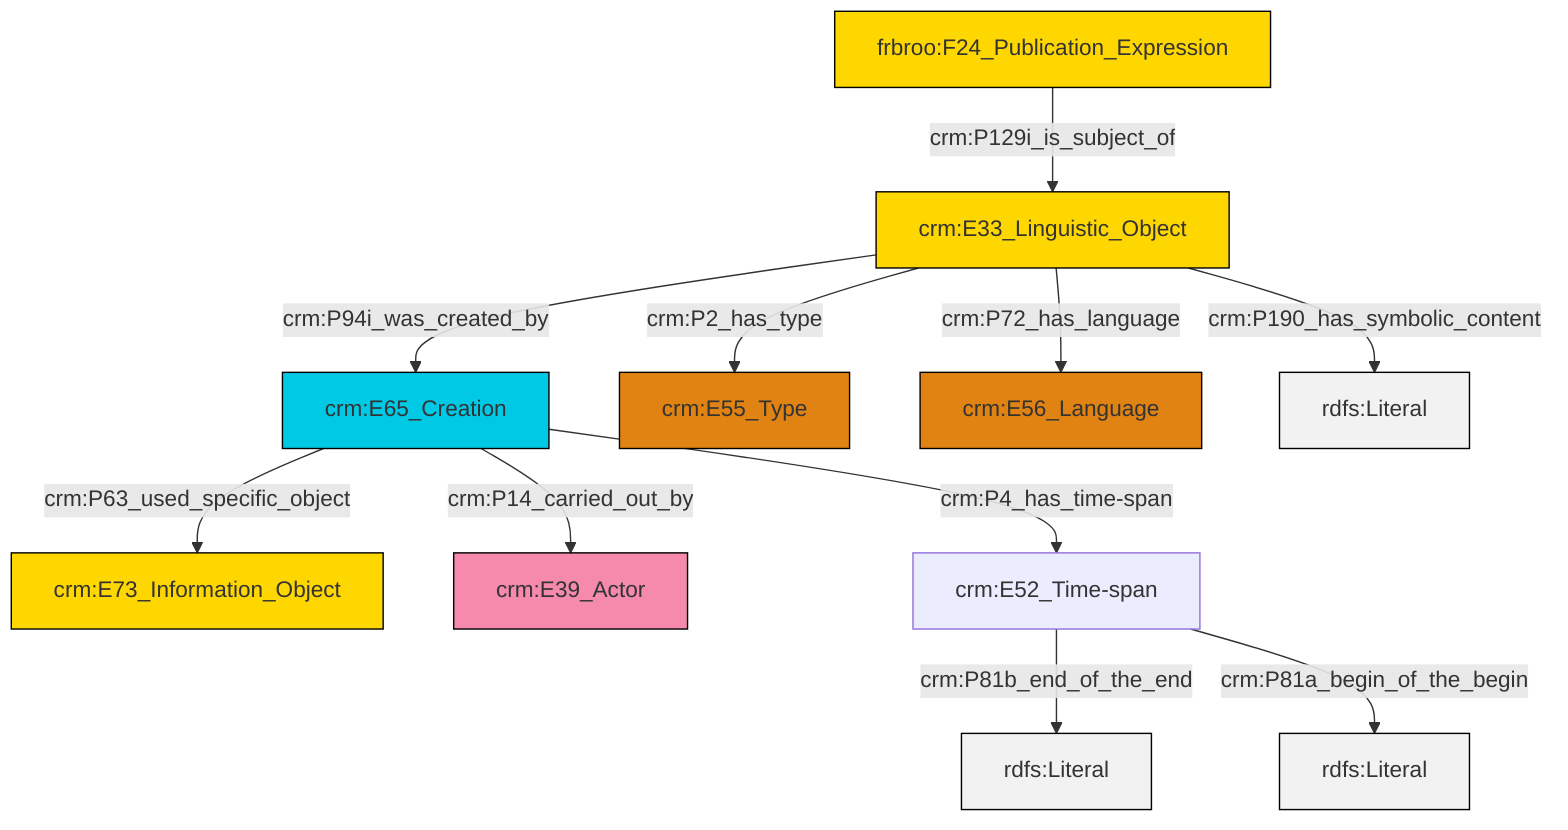 graph TD
classDef Literal fill:#f2f2f2,stroke:#000000;
classDef CRM_Entity fill:#FFFFFF,stroke:#000000;
classDef Temporal_Entity fill:#00C9E6, stroke:#000000;
classDef Type fill:#E18312, stroke:#000000;
classDef Time-Span fill:#2C9C91, stroke:#000000;
classDef Appellation fill:#FFEB7F, stroke:#000000;
classDef Place fill:#008836, stroke:#000000;
classDef Persistent_Item fill:#B266B2, stroke:#000000;
classDef Conceptual_Object fill:#FFD700, stroke:#000000;
classDef Physical_Thing fill:#D2B48C, stroke:#000000;
classDef Actor fill:#f58aad, stroke:#000000;
classDef PC_Classes fill:#4ce600, stroke:#000000;
classDef Multi fill:#cccccc,stroke:#000000;

0["crm:E65_Creation"]:::Temporal_Entity -->|crm:P63_used_specific_object| 1["crm:E73_Information_Object"]:::Conceptual_Object
0["crm:E65_Creation"]:::Temporal_Entity -->|crm:P14_carried_out_by| 2["crm:E39_Actor"]:::Actor
12["crm:E52_Time-span"]:::Default -->|crm:P81b_end_of_the_end| 13[rdfs:Literal]:::Literal
14["crm:E33_Linguistic_Object"]:::Conceptual_Object -->|crm:P94i_was_created_by| 0["crm:E65_Creation"]:::Temporal_Entity
14["crm:E33_Linguistic_Object"]:::Conceptual_Object -->|crm:P2_has_type| 6["crm:E55_Type"]:::Type
14["crm:E33_Linguistic_Object"]:::Conceptual_Object -->|crm:P190_has_symbolic_content| 17[rdfs:Literal]:::Literal
3["frbroo:F24_Publication_Expression"]:::Conceptual_Object -->|crm:P129i_is_subject_of| 14["crm:E33_Linguistic_Object"]:::Conceptual_Object
12["crm:E52_Time-span"]:::Default -->|crm:P81a_begin_of_the_begin| 18[rdfs:Literal]:::Literal
14["crm:E33_Linguistic_Object"]:::Conceptual_Object -->|crm:P72_has_language| 10["crm:E56_Language"]:::Type
0["crm:E65_Creation"]:::Temporal_Entity -->|crm:P4_has_time-span| 12["crm:E52_Time-span"]:::Default